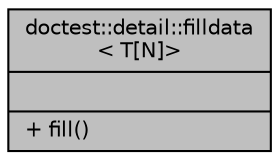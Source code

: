 digraph "doctest::detail::filldata&lt; T[N]&gt;"
{
 // LATEX_PDF_SIZE
  edge [fontname="Helvetica",fontsize="10",labelfontname="Helvetica",labelfontsize="10"];
  node [fontname="Helvetica",fontsize="10",shape=record];
  Node1 [label="{doctest::detail::filldata\l\< T[N]\>\n||+ fill()\l}",height=0.2,width=0.4,color="black", fillcolor="grey75", style="filled", fontcolor="black",tooltip=" "];
}
